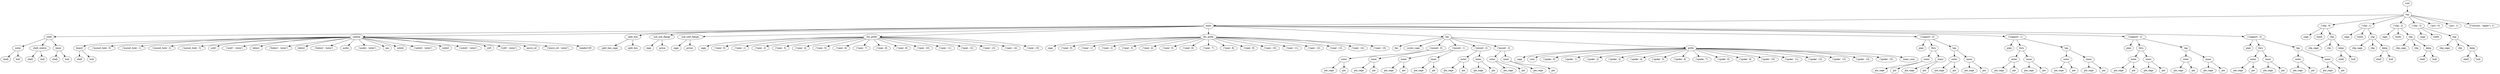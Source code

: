 digraph top {
    root_1463 [label="root"];
    top_1464 [label="top"];
    main_1465 [label="main"];
    shell_1466 [label="shell"];
    outer_1467 [label="outer"];
    shell_1468 [label="shell"];
    hull_1469 [label="hull"];
    shell_centre_1470 [label="shell_centre"];
    shell_1471 [label="shell"];
    hull_1472 [label="hull"];
    inner_1473 [label="inner"];
    shell_1474 [label="shell"];
    hull_1475 [label="hull"];
    outline_1476 [label="outline"];
    board_1477 [label="board"];
    shell_1478 [label="shell"];
    hull_1479 [label="hull"];
    mount_hole_1480 [label="\('mount_hole',\ 0\)"];
    mount_hole_1481 [label="\('mount_hole',\ 1\)"];
    mount_hole_1482 [label="\('mount_hole',\ 2\)"];
    mount_hole_1483 [label="\('mount_hole',\ 3\)"];
    usbC_1484 [label="usbC"];
    usbC_1485 [label="\('usbC',\ 'outer'\)"];
    hdmi1_1486 [label="hdmi1"];
    hdmi1_1487 [label="\('hdmi1',\ 'outer'\)"];
    hdmi2_1488 [label="hdmi2"];
    hdmi2_1489 [label="\('hdmi2',\ 'outer'\)"];
    audio_1490 [label="audio"];
    audio_1491 [label="\('audio',\ 'outer'\)"];
    cpu_1492 [label="cpu"];
    usbA2_1493 [label="usbA2"];
    usbA2_1494 [label="\('usbA2',\ 'outer'\)"];
    usbA3_1495 [label="usbA3"];
    usbA3_1496 [label="\('usbA3',\ 'outer'\)"];
    rj45_1497 [label="rj45"];
    rj45_1498 [label="\('rj45',\ 'outer'\)"];
    micro_sd_1499 [label="micro_sd"];
    micro_sd_1500 [label="\('micro_sd',\ 'outer'\)"];
    header100_1501 [label="header100"];
    split_box_1502 [label="split_box"];
    split_box_cage_1503 [label="split_box_cage"];
    split_box_1504 [label="split_box"];
    usb_usb_flange_1505 [label="usb_usb_flange"];
    cage_1506 [label="cage"];
    prism_1507 [label="prism"];
    usb_rj45_flange_1508 [label="usb_rj45_flange"];
    cage_1509 [label="cage"];
    prism_1510 [label="prism"];
    rhs_grille_1511 [label="rhs_grille"];
    cage_1512 [label="cage"];
    vane_1513 [label="\('vane',\ 0\)"];
    vane_1514 [label="\('vane',\ 1\)"];
    vane_1515 [label="\('vane',\ 2\)"];
    vane_1516 [label="\('vane',\ 3\)"];
    vane_1517 [label="\('vane',\ 4\)"];
    vane_1518 [label="\('vane',\ 5\)"];
    vane_1519 [label="\('vane',\ 6\)"];
    vane_1520 [label="\('vane',\ 7\)"];
    vane_1521 [label="\('vane',\ 8\)"];
    vane_1522 [label="\('vane',\ 9\)"];
    vane_1523 [label="\('vane',\ 10\)"];
    vane_1524 [label="\('vane',\ 11\)"];
    vane_1525 [label="\('vane',\ 12\)"];
    vane_1526 [label="\('vane',\ 13\)"];
    vane_1527 [label="\('vane',\ 14\)"];
    vane_1528 [label="\('vane',\ 15\)"];
    lhs_grille_1529 [label="lhs_grille"];
    cage_1530 [label="cage"];
    vane_1531 [label="\('vane',\ 0\)"];
    vane_1532 [label="\('vane',\ 1\)"];
    vane_1533 [label="\('vane',\ 2\)"];
    vane_1534 [label="\('vane',\ 3\)"];
    vane_1535 [label="\('vane',\ 4\)"];
    vane_1536 [label="\('vane',\ 5\)"];
    vane_1537 [label="\('vane',\ 6\)"];
    vane_1538 [label="\('vane',\ 7\)"];
    vane_1539 [label="\('vane',\ 8\)"];
    vane_1540 [label="\('vane',\ 9\)"];
    vane_1541 [label="\('vane',\ 10\)"];
    vane_1542 [label="\('vane',\ 11\)"];
    vane_1543 [label="\('vane',\ 12\)"];
    vane_1544 [label="\('vane',\ 13\)"];
    vane_1545 [label="\('vane',\ 14\)"];
    vane_1546 [label="\('vane',\ 15\)"];
    fan_1547 [label="fan"];
    fan_1548 [label="fan"];
    screw_cage_1549 [label="screw_cage"];
    mount_1550 [label="\('mount',\ 0\)"];
    outer_1551 [label="outer"];
    pie_cage_1552 [label="pie_cage"];
    pie_1553 [label="pie"];
    inner_1554 [label="inner"];
    pie_cage_1555 [label="pie_cage"];
    pie_1556 [label="pie"];
    mount_1557 [label="\('mount',\ 1\)"];
    outer_1558 [label="outer"];
    pie_cage_1559 [label="pie_cage"];
    pie_1560 [label="pie"];
    inner_1561 [label="inner"];
    pie_cage_1562 [label="pie_cage"];
    pie_1563 [label="pie"];
    mount_1564 [label="\('mount',\ 2\)"];
    outer_1565 [label="outer"];
    pie_cage_1566 [label="pie_cage"];
    pie_1567 [label="pie"];
    inner_1568 [label="inner"];
    pie_cage_1569 [label="pie_cage"];
    pie_1570 [label="pie"];
    mount_1571 [label="\('mount',\ 3\)"];
    outer_1572 [label="outer"];
    pie_cage_1573 [label="pie_cage"];
    pie_1574 [label="pie"];
    inner_1575 [label="inner"];
    pie_cage_1576 [label="pie_cage"];
    pie_1577 [label="pie"];
    grille_1578 [label="grille"];
    cage_1579 [label="cage"];
    core_1580 [label="core"];
    spoke_1581 [label="\('spoke',\ 0\)"];
    spoke_1582 [label="\('spoke',\ 1\)"];
    spoke_1583 [label="\('spoke',\ 2\)"];
    spoke_1584 [label="\('spoke',\ 3\)"];
    spoke_1585 [label="\('spoke',\ 4\)"];
    spoke_1586 [label="\('spoke',\ 5\)"];
    spoke_1587 [label="\('spoke',\ 6\)"];
    spoke_1588 [label="\('spoke',\ 7\)"];
    spoke_1589 [label="\('spoke',\ 8\)"];
    spoke_1590 [label="\('spoke',\ 9\)"];
    spoke_1591 [label="\('spoke',\ 10\)"];
    spoke_1592 [label="\('spoke',\ 11\)"];
    spoke_1593 [label="\('spoke',\ 12\)"];
    spoke_1594 [label="\('spoke',\ 13\)"];
    spoke_1595 [label="\('spoke',\ 14\)"];
    spoke_1596 [label="\('spoke',\ 15\)"];
    inner_core_1597 [label="inner_core"];
    support_1598 [label="\('support',\ 0\)"];
    pipe_1599 [label="pipe"];
    thru_1600 [label="thru"];
    outer_1601 [label="outer"];
    pie_cage_1602 [label="pie_cage"];
    pie_1603 [label="pie"];
    inner_1604 [label="inner"];
    pie_cage_1605 [label="pie_cage"];
    pie_1606 [label="pie"];
    tap_1607 [label="tap"];
    outer_1608 [label="outer"];
    pie_cage_1609 [label="pie_cage"];
    pie_1610 [label="pie"];
    inner_1611 [label="inner"];
    pie_cage_1612 [label="pie_cage"];
    pie_1613 [label="pie"];
    support_1614 [label="\('support',\ 1\)"];
    pipe_1615 [label="pipe"];
    thru_1616 [label="thru"];
    outer_1617 [label="outer"];
    pie_cage_1618 [label="pie_cage"];
    pie_1619 [label="pie"];
    inner_1620 [label="inner"];
    pie_cage_1621 [label="pie_cage"];
    pie_1622 [label="pie"];
    tap_1623 [label="tap"];
    outer_1624 [label="outer"];
    pie_cage_1625 [label="pie_cage"];
    pie_1626 [label="pie"];
    inner_1627 [label="inner"];
    pie_cage_1628 [label="pie_cage"];
    pie_1629 [label="pie"];
    support_1630 [label="\('support',\ 2\)"];
    pipe_1631 [label="pipe"];
    thru_1632 [label="thru"];
    outer_1633 [label="outer"];
    pie_cage_1634 [label="pie_cage"];
    pie_1635 [label="pie"];
    inner_1636 [label="inner"];
    pie_cage_1637 [label="pie_cage"];
    pie_1638 [label="pie"];
    tap_1639 [label="tap"];
    outer_1640 [label="outer"];
    pie_cage_1641 [label="pie_cage"];
    pie_1642 [label="pie"];
    inner_1643 [label="inner"];
    pie_cage_1644 [label="pie_cage"];
    pie_1645 [label="pie"];
    support_1646 [label="\('support',\ 3\)"];
    pipe_1647 [label="pipe"];
    thru_1648 [label="thru"];
    outer_1649 [label="outer"];
    pie_cage_1650 [label="pie_cage"];
    pie_1651 [label="pie"];
    inner_1652 [label="inner"];
    pie_cage_1653 [label="pie_cage"];
    pie_1654 [label="pie"];
    tap_1655 [label="tap"];
    outer_1656 [label="outer"];
    pie_cage_1657 [label="pie_cage"];
    pie_1658 [label="pie"];
    inner_1659 [label="inner"];
    pie_cage_1660 [label="pie_cage"];
    pie_1661 [label="pie"];
    clip_1662 [label="\('clip',\ 0\)"];
    cage_1663 [label="cage"];
    tooth_1664 [label="tooth"];
    clip_1665 [label="clip"];
    clip_cage_1666 [label="clip_cage"];
    clip_1667 [label="clip"];
    keep_1668 [label="keep"];
    shell_1669 [label="shell"];
    hull_1670 [label="hull"];
    clip_1671 [label="\('clip',\ 1\)"];
    cage_1672 [label="cage"];
    tooth_1673 [label="tooth"];
    clip_1674 [label="clip"];
    clip_cage_1675 [label="clip_cage"];
    clip_1676 [label="clip"];
    keep_1677 [label="keep"];
    shell_1678 [label="shell"];
    hull_1679 [label="hull"];
    clip_1680 [label="\('clip',\ 2\)"];
    cage_1681 [label="cage"];
    tooth_1682 [label="tooth"];
    clip_1683 [label="clip"];
    clip_cage_1684 [label="clip_cage"];
    clip_1685 [label="clip"];
    keep_1686 [label="keep"];
    shell_1687 [label="shell"];
    hull_1688 [label="hull"];
    clip_1689 [label="\('clip',\ 3\)"];
    cage_1690 [label="cage"];
    tooth_1691 [label="tooth"];
    clip_1692 [label="clip"];
    clip_cage_1693 [label="clip_cage"];
    clip_1694 [label="clip"];
    keep_1695 [label="keep"];
    shell_1696 [label="shell"];
    hull_1697 [label="hull"];
    pry_1698 [label="\('pry',\ 0\)"];
    pry_1699 [label="\('pry',\ 1\)"];
    1700 [label="\(\('version',\ 'upper'\),\ 1\)"];
    root_1463 -> top_1464;
    top_1464 -> main_1465;
    main_1465 -> shell_1466;
    shell_1466 -> outer_1467;
    outer_1467 -> shell_1468;
    outer_1467 -> hull_1469;
    shell_1466 -> shell_centre_1470;
    shell_centre_1470 -> shell_1471;
    shell_centre_1470 -> hull_1472;
    shell_1466 -> inner_1473;
    inner_1473 -> shell_1474;
    inner_1473 -> hull_1475;
    main_1465 -> outline_1476;
    outline_1476 -> board_1477;
    board_1477 -> shell_1478;
    board_1477 -> hull_1479;
    outline_1476 -> mount_hole_1480;
    outline_1476 -> mount_hole_1481;
    outline_1476 -> mount_hole_1482;
    outline_1476 -> mount_hole_1483;
    outline_1476 -> usbC_1484;
    outline_1476 -> usbC_1485;
    outline_1476 -> hdmi1_1486;
    outline_1476 -> hdmi1_1487;
    outline_1476 -> hdmi2_1488;
    outline_1476 -> hdmi2_1489;
    outline_1476 -> audio_1490;
    outline_1476 -> audio_1491;
    outline_1476 -> cpu_1492;
    outline_1476 -> usbA2_1493;
    outline_1476 -> usbA2_1494;
    outline_1476 -> usbA3_1495;
    outline_1476 -> usbA3_1496;
    outline_1476 -> rj45_1497;
    outline_1476 -> rj45_1498;
    outline_1476 -> micro_sd_1499;
    outline_1476 -> micro_sd_1500;
    outline_1476 -> header100_1501;
    main_1465 -> split_box_1502;
    split_box_1502 -> split_box_cage_1503;
    split_box_1502 -> split_box_1504;
    main_1465 -> usb_usb_flange_1505;
    usb_usb_flange_1505 -> cage_1506;
    usb_usb_flange_1505 -> prism_1507;
    main_1465 -> usb_rj45_flange_1508;
    usb_rj45_flange_1508 -> cage_1509;
    usb_rj45_flange_1508 -> prism_1510;
    main_1465 -> rhs_grille_1511;
    rhs_grille_1511 -> cage_1512;
    rhs_grille_1511 -> vane_1513;
    rhs_grille_1511 -> vane_1514;
    rhs_grille_1511 -> vane_1515;
    rhs_grille_1511 -> vane_1516;
    rhs_grille_1511 -> vane_1517;
    rhs_grille_1511 -> vane_1518;
    rhs_grille_1511 -> vane_1519;
    rhs_grille_1511 -> vane_1520;
    rhs_grille_1511 -> vane_1521;
    rhs_grille_1511 -> vane_1522;
    rhs_grille_1511 -> vane_1523;
    rhs_grille_1511 -> vane_1524;
    rhs_grille_1511 -> vane_1525;
    rhs_grille_1511 -> vane_1526;
    rhs_grille_1511 -> vane_1527;
    rhs_grille_1511 -> vane_1528;
    main_1465 -> lhs_grille_1529;
    lhs_grille_1529 -> cage_1530;
    lhs_grille_1529 -> vane_1531;
    lhs_grille_1529 -> vane_1532;
    lhs_grille_1529 -> vane_1533;
    lhs_grille_1529 -> vane_1534;
    lhs_grille_1529 -> vane_1535;
    lhs_grille_1529 -> vane_1536;
    lhs_grille_1529 -> vane_1537;
    lhs_grille_1529 -> vane_1538;
    lhs_grille_1529 -> vane_1539;
    lhs_grille_1529 -> vane_1540;
    lhs_grille_1529 -> vane_1541;
    lhs_grille_1529 -> vane_1542;
    lhs_grille_1529 -> vane_1543;
    lhs_grille_1529 -> vane_1544;
    lhs_grille_1529 -> vane_1545;
    lhs_grille_1529 -> vane_1546;
    main_1465 -> fan_1547;
    fan_1547 -> fan_1548;
    fan_1547 -> screw_cage_1549;
    fan_1547 -> mount_1550;
    mount_1550 -> outer_1551;
    outer_1551 -> pie_cage_1552;
    outer_1551 -> pie_1553;
    mount_1550 -> inner_1554;
    inner_1554 -> pie_cage_1555;
    inner_1554 -> pie_1556;
    fan_1547 -> mount_1557;
    mount_1557 -> outer_1558;
    outer_1558 -> pie_cage_1559;
    outer_1558 -> pie_1560;
    mount_1557 -> inner_1561;
    inner_1561 -> pie_cage_1562;
    inner_1561 -> pie_1563;
    fan_1547 -> mount_1564;
    mount_1564 -> outer_1565;
    outer_1565 -> pie_cage_1566;
    outer_1565 -> pie_1567;
    mount_1564 -> inner_1568;
    inner_1568 -> pie_cage_1569;
    inner_1568 -> pie_1570;
    fan_1547 -> mount_1571;
    mount_1571 -> outer_1572;
    outer_1572 -> pie_cage_1573;
    outer_1572 -> pie_1574;
    mount_1571 -> inner_1575;
    inner_1575 -> pie_cage_1576;
    inner_1575 -> pie_1577;
    fan_1547 -> grille_1578;
    grille_1578 -> cage_1579;
    grille_1578 -> core_1580;
    grille_1578 -> spoke_1581;
    grille_1578 -> spoke_1582;
    grille_1578 -> spoke_1583;
    grille_1578 -> spoke_1584;
    grille_1578 -> spoke_1585;
    grille_1578 -> spoke_1586;
    grille_1578 -> spoke_1587;
    grille_1578 -> spoke_1588;
    grille_1578 -> spoke_1589;
    grille_1578 -> spoke_1590;
    grille_1578 -> spoke_1591;
    grille_1578 -> spoke_1592;
    grille_1578 -> spoke_1593;
    grille_1578 -> spoke_1594;
    grille_1578 -> spoke_1595;
    grille_1578 -> spoke_1596;
    grille_1578 -> inner_core_1597;
    main_1465 -> support_1598;
    support_1598 -> pipe_1599;
    support_1598 -> thru_1600;
    thru_1600 -> outer_1601;
    outer_1601 -> pie_cage_1602;
    outer_1601 -> pie_1603;
    thru_1600 -> inner_1604;
    inner_1604 -> pie_cage_1605;
    inner_1604 -> pie_1606;
    support_1598 -> tap_1607;
    tap_1607 -> outer_1608;
    outer_1608 -> pie_cage_1609;
    outer_1608 -> pie_1610;
    tap_1607 -> inner_1611;
    inner_1611 -> pie_cage_1612;
    inner_1611 -> pie_1613;
    main_1465 -> support_1614;
    support_1614 -> pipe_1615;
    support_1614 -> thru_1616;
    thru_1616 -> outer_1617;
    outer_1617 -> pie_cage_1618;
    outer_1617 -> pie_1619;
    thru_1616 -> inner_1620;
    inner_1620 -> pie_cage_1621;
    inner_1620 -> pie_1622;
    support_1614 -> tap_1623;
    tap_1623 -> outer_1624;
    outer_1624 -> pie_cage_1625;
    outer_1624 -> pie_1626;
    tap_1623 -> inner_1627;
    inner_1627 -> pie_cage_1628;
    inner_1627 -> pie_1629;
    main_1465 -> support_1630;
    support_1630 -> pipe_1631;
    support_1630 -> thru_1632;
    thru_1632 -> outer_1633;
    outer_1633 -> pie_cage_1634;
    outer_1633 -> pie_1635;
    thru_1632 -> inner_1636;
    inner_1636 -> pie_cage_1637;
    inner_1636 -> pie_1638;
    support_1630 -> tap_1639;
    tap_1639 -> outer_1640;
    outer_1640 -> pie_cage_1641;
    outer_1640 -> pie_1642;
    tap_1639 -> inner_1643;
    inner_1643 -> pie_cage_1644;
    inner_1643 -> pie_1645;
    main_1465 -> support_1646;
    support_1646 -> pipe_1647;
    support_1646 -> thru_1648;
    thru_1648 -> outer_1649;
    outer_1649 -> pie_cage_1650;
    outer_1649 -> pie_1651;
    thru_1648 -> inner_1652;
    inner_1652 -> pie_cage_1653;
    inner_1652 -> pie_1654;
    support_1646 -> tap_1655;
    tap_1655 -> outer_1656;
    outer_1656 -> pie_cage_1657;
    outer_1656 -> pie_1658;
    tap_1655 -> inner_1659;
    inner_1659 -> pie_cage_1660;
    inner_1659 -> pie_1661;
    top_1464 -> clip_1662;
    clip_1662 -> cage_1663;
    clip_1662 -> tooth_1664;
    clip_1662 -> clip_1665;
    clip_1665 -> clip_cage_1666;
    clip_1665 -> clip_1667;
    clip_1665 -> keep_1668;
    keep_1668 -> shell_1669;
    keep_1668 -> hull_1670;
    top_1464 -> clip_1671;
    clip_1671 -> cage_1672;
    clip_1671 -> tooth_1673;
    clip_1671 -> clip_1674;
    clip_1674 -> clip_cage_1675;
    clip_1674 -> clip_1676;
    clip_1674 -> keep_1677;
    keep_1677 -> shell_1678;
    keep_1677 -> hull_1679;
    top_1464 -> clip_1680;
    clip_1680 -> cage_1681;
    clip_1680 -> tooth_1682;
    clip_1680 -> clip_1683;
    clip_1683 -> clip_cage_1684;
    clip_1683 -> clip_1685;
    clip_1683 -> keep_1686;
    keep_1686 -> shell_1687;
    keep_1686 -> hull_1688;
    top_1464 -> clip_1689;
    clip_1689 -> cage_1690;
    clip_1689 -> tooth_1691;
    clip_1689 -> clip_1692;
    clip_1692 -> clip_cage_1693;
    clip_1692 -> clip_1694;
    clip_1692 -> keep_1695;
    keep_1695 -> shell_1696;
    keep_1695 -> hull_1697;
    top_1464 -> pry_1698;
    top_1464 -> pry_1699;
    top_1464 -> 1700;
}
